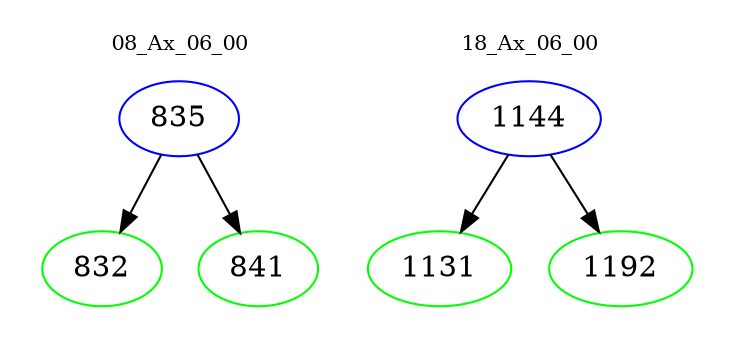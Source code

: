 digraph{
subgraph cluster_0 {
color = white
label = "08_Ax_06_00";
fontsize=10;
T0_835 [label="835", color="blue"]
T0_835 -> T0_832 [color="black"]
T0_832 [label="832", color="green"]
T0_835 -> T0_841 [color="black"]
T0_841 [label="841", color="green"]
}
subgraph cluster_1 {
color = white
label = "18_Ax_06_00";
fontsize=10;
T1_1144 [label="1144", color="blue"]
T1_1144 -> T1_1131 [color="black"]
T1_1131 [label="1131", color="green"]
T1_1144 -> T1_1192 [color="black"]
T1_1192 [label="1192", color="green"]
}
}
